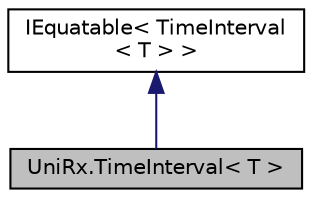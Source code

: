 digraph "UniRx.TimeInterval&lt; T &gt;"
{
 // LATEX_PDF_SIZE
  edge [fontname="Helvetica",fontsize="10",labelfontname="Helvetica",labelfontsize="10"];
  node [fontname="Helvetica",fontsize="10",shape=record];
  Node1 [label="UniRx.TimeInterval\< T \>",height=0.2,width=0.4,color="black", fillcolor="grey75", style="filled", fontcolor="black",tooltip="Represents a value associated with time interval information. The time interval can represent the tim..."];
  Node2 -> Node1 [dir="back",color="midnightblue",fontsize="10",style="solid",fontname="Helvetica"];
  Node2 [label="IEquatable\< TimeInterval\l\< T \> \>",height=0.2,width=0.4,color="black", fillcolor="white", style="filled",tooltip=" "];
}

